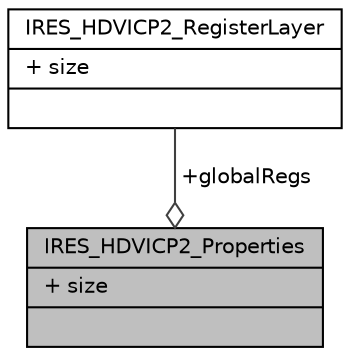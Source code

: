 digraph "IRES_HDVICP2_Properties"
{
  edge [fontname="Helvetica",fontsize="10",labelfontname="Helvetica",labelfontsize="10"];
  node [fontname="Helvetica",fontsize="10",shape=record];
  Node1 [label="{IRES_HDVICP2_Properties\n|+ size\l|}",height=0.2,width=0.4,color="black", fillcolor="grey75", style="filled", fontcolor="black"];
  Node2 -> Node1 [color="grey25",fontsize="10",style="solid",label=" +globalRegs" ,arrowhead="odiamond",fontname="Helvetica"];
  Node2 [label="{IRES_HDVICP2_RegisterLayer\n|+ size\l|}",height=0.2,width=0.4,color="black", fillcolor="white", style="filled",URL="$struct_i_r_e_s___h_d_v_i_c_p2___register_layer.html",tooltip="HDVICP2 Register Layout. "];
}
